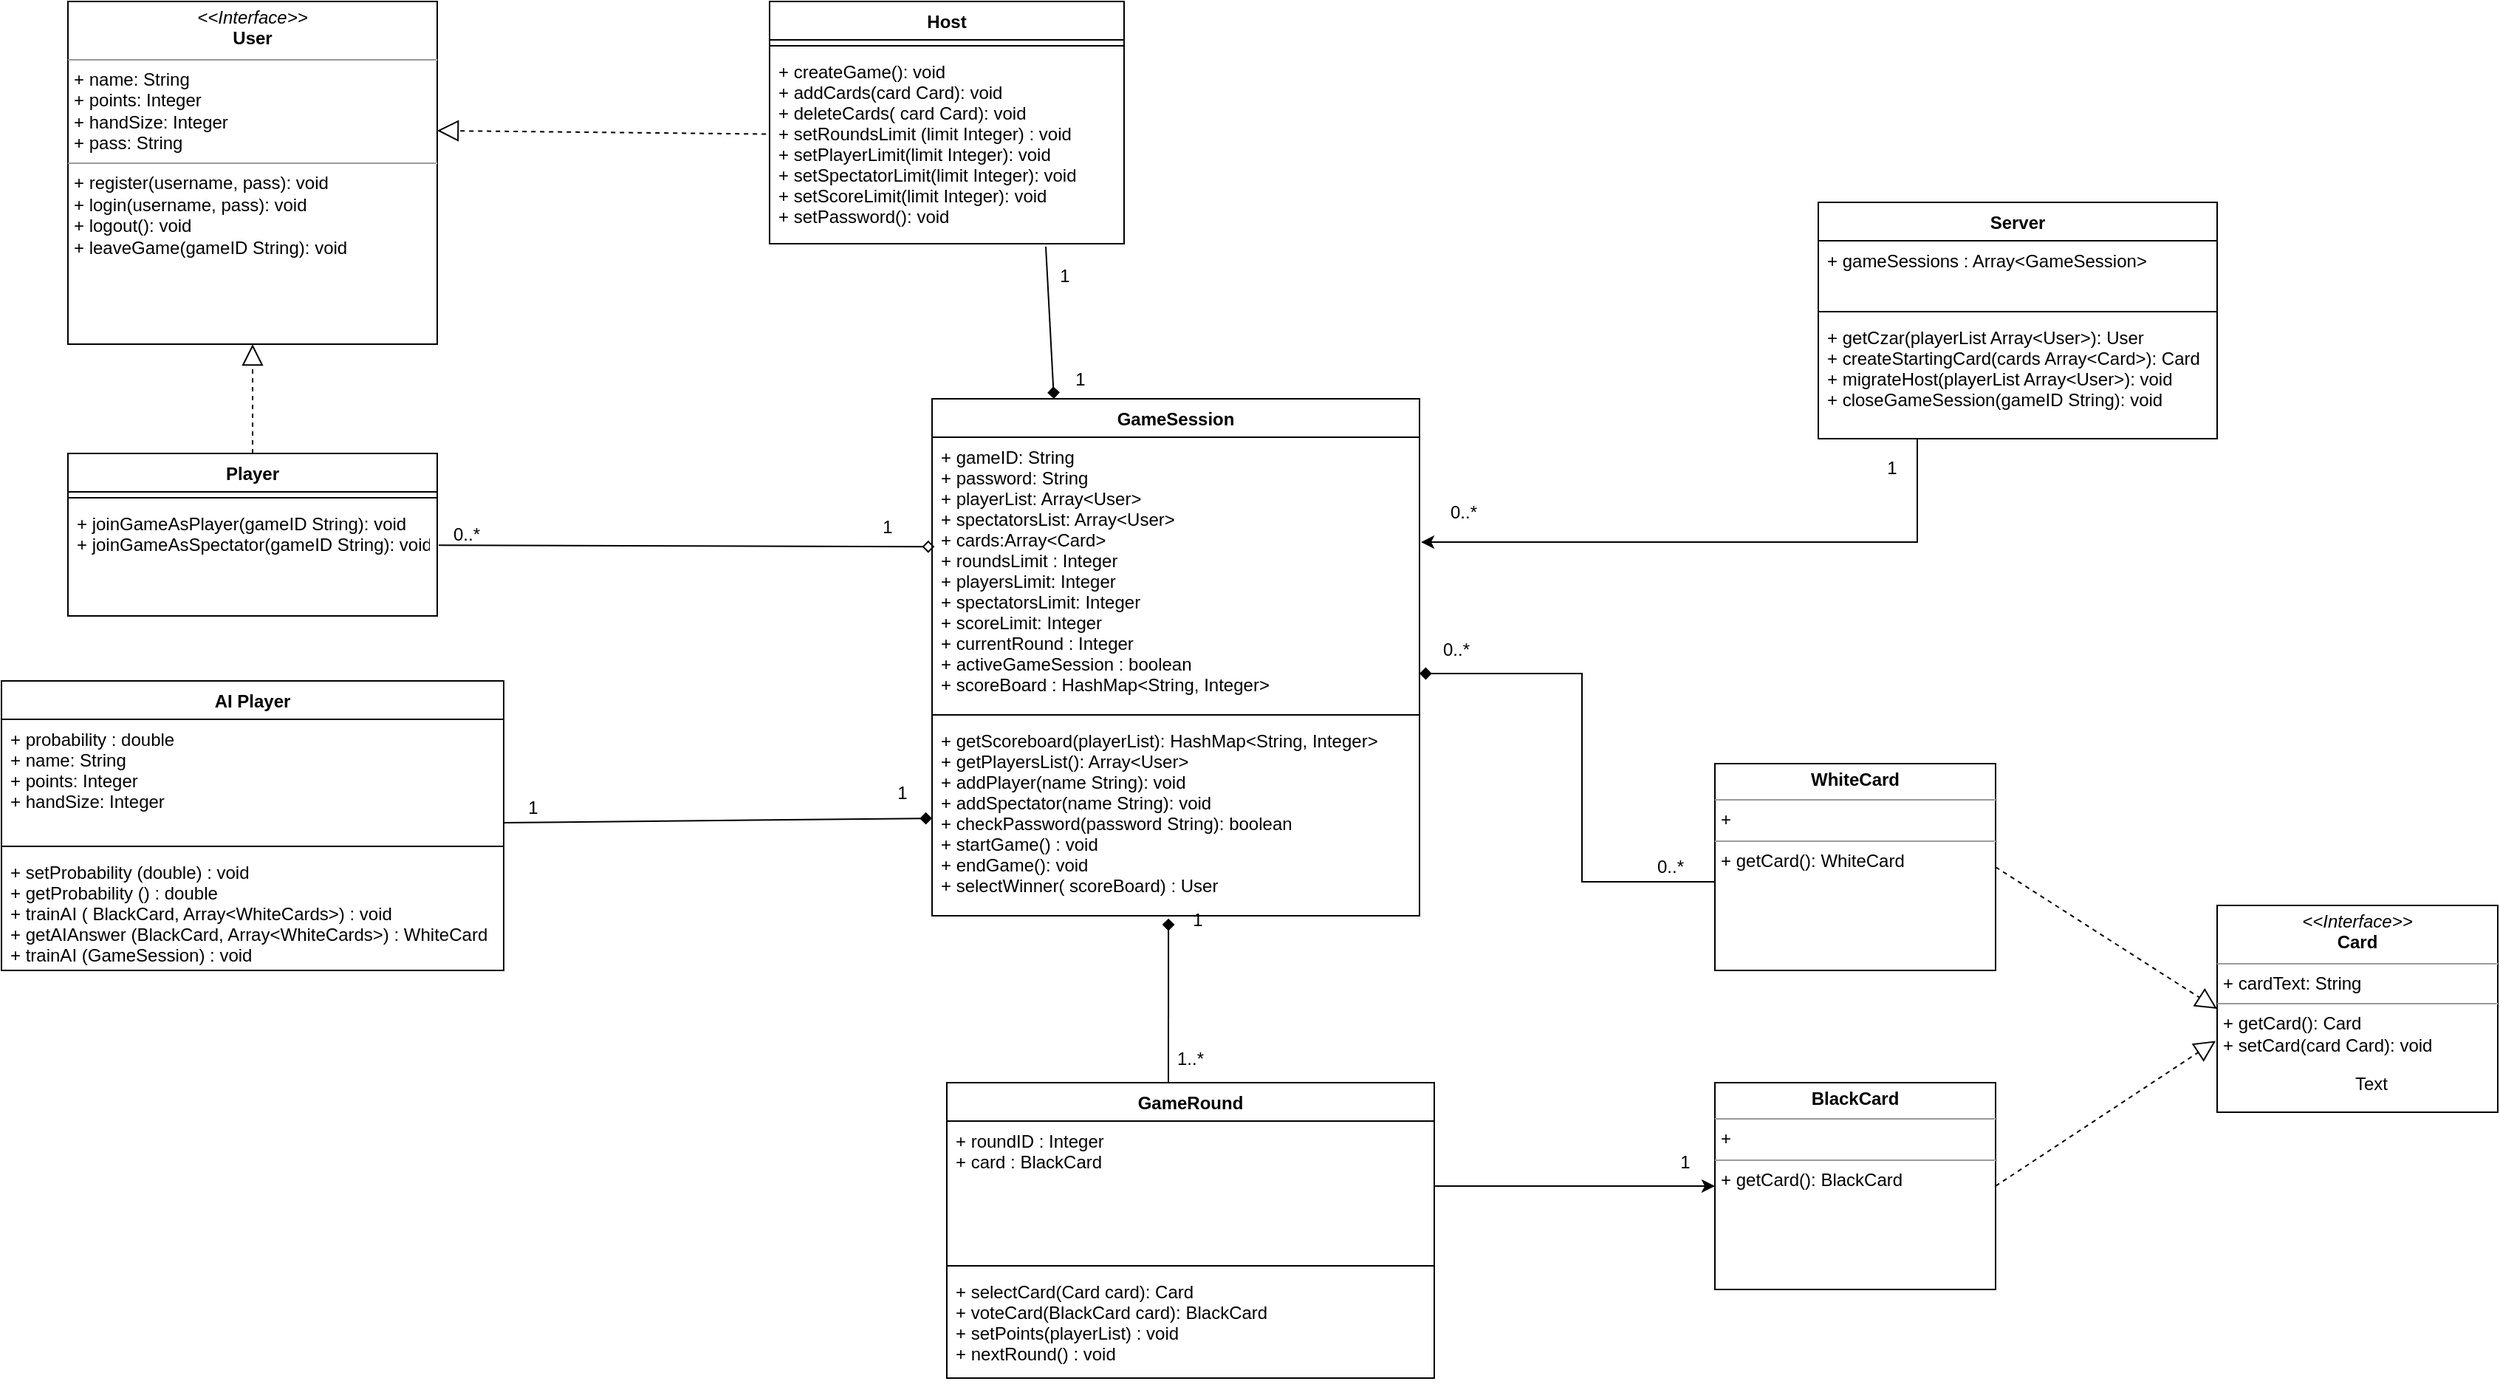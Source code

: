 <mxfile version="12.6.5" type="device"><diagram id="fPgnRwU7x2tticIbjuRx" name="Page-1"><mxGraphModel dx="2114" dy="592" grid="1" gridSize="10" guides="1" tooltips="1" connect="1" arrows="1" fold="1" page="1" pageScale="1" pageWidth="850" pageHeight="1100" math="0" shadow="0"><root><mxCell id="0"/><mxCell id="1" parent="0"/><mxCell id="z5ocKBn0Tqa6Wpl4L-uK-11" value="&lt;p style=&quot;margin: 0px ; margin-top: 4px ; text-align: center&quot;&gt;&lt;i&gt;&amp;lt;&amp;lt;Interface&amp;gt;&amp;gt;&lt;/i&gt;&lt;br&gt;&lt;b&gt;User&lt;/b&gt;&lt;/p&gt;&lt;hr size=&quot;1&quot;&gt;&lt;p style=&quot;margin: 0px ; margin-left: 4px&quot;&gt;+ name: String&lt;br style=&quot;padding: 0px ; margin: 0px&quot;&gt;+ points: Integer&lt;br&gt;&lt;/p&gt;&lt;p style=&quot;margin: 0px ; margin-left: 4px&quot;&gt;+ handSize: Integer&lt;/p&gt;&lt;p style=&quot;margin: 0px ; margin-left: 4px&quot;&gt;+ pass: String&lt;/p&gt;&lt;hr size=&quot;1&quot;&gt;&lt;p style=&quot;margin: 0px ; margin-left: 4px&quot;&gt;+ register(username, pass): void&amp;nbsp;&lt;/p&gt;&lt;p style=&quot;margin: 0px ; margin-left: 4px&quot;&gt;+ login(username, pass): void&amp;nbsp;&lt;/p&gt;&lt;p style=&quot;margin: 0px ; margin-left: 4px&quot;&gt;+ logout(): void&lt;/p&gt;&lt;p style=&quot;margin: 0px ; margin-left: 4px&quot;&gt;+ leaveGame(gameID String): void&lt;/p&gt;&lt;p style=&quot;margin: 0px ; margin-left: 4px&quot;&gt;&lt;br&gt;&lt;/p&gt;&lt;p style=&quot;margin: 0px ; margin-left: 4px&quot;&gt;&lt;br&gt;&lt;/p&gt;" style="verticalAlign=top;align=left;overflow=fill;fontSize=12;fontFamily=Helvetica;html=1;" parent="1" vertex="1"><mxGeometry x="-185" y="64" width="250" height="232" as="geometry"/></mxCell><mxCell id="z5ocKBn0Tqa6Wpl4L-uK-7" value="Host" style="swimlane;fontStyle=1;align=center;verticalAlign=top;childLayout=stackLayout;horizontal=1;startSize=26;horizontalStack=0;resizeParent=1;resizeParentMax=0;resizeLast=0;collapsible=1;marginBottom=0;" parent="1" vertex="1"><mxGeometry x="290" y="64" width="240" height="164" as="geometry"/></mxCell><mxCell id="z5ocKBn0Tqa6Wpl4L-uK-9" value="" style="line;strokeWidth=1;fillColor=none;align=left;verticalAlign=middle;spacingTop=-1;spacingLeft=3;spacingRight=3;rotatable=0;labelPosition=right;points=[];portConstraint=eastwest;" parent="z5ocKBn0Tqa6Wpl4L-uK-7" vertex="1"><mxGeometry y="26" width="240" height="8" as="geometry"/></mxCell><mxCell id="z5ocKBn0Tqa6Wpl4L-uK-10" value="+ createGame(): void&#10;+ addCards(card Card): void&#10;+ deleteCards( card Card): void&#10;+ setRoundsLimit (limit Integer) : void&#10;+ setPlayerLimit(limit Integer): void&#10;+ setSpectatorLimit(limit Integer): void&#10;+ setScoreLimit(limit Integer): void&#10;+ setPassword(): void" style="text;strokeColor=none;fillColor=none;align=left;verticalAlign=top;spacingLeft=4;spacingRight=4;overflow=hidden;rotatable=0;points=[[0,0.5],[1,0.5]];portConstraint=eastwest;" parent="z5ocKBn0Tqa6Wpl4L-uK-7" vertex="1"><mxGeometry y="34" width="240" height="130" as="geometry"/></mxCell><mxCell id="lYZtyfJk-Y1HIE_QvucB-6" style="edgeStyle=orthogonalEdgeStyle;rounded=0;orthogonalLoop=1;jettySize=auto;html=1;endArrow=diamond;endFill=1;exitX=0;exitY=0.5;exitDx=0;exitDy=0;" parent="1" source="lYZtyfJk-Y1HIE_QvucB-38" target="z5ocKBn0Tqa6Wpl4L-uK-16" edge="1"><mxGeometry relative="1" as="geometry"><mxPoint x="820" y="670" as="sourcePoint"/><mxPoint x="1010" y="470" as="targetPoint"/><Array as="points"><mxPoint x="930" y="660"/><mxPoint x="840" y="660"/><mxPoint x="840" y="519"/></Array></mxGeometry></mxCell><mxCell id="yV0vjmdb_qedlPyfU3v4-5" value="&lt;p style=&quot;margin: 0px ; margin-top: 4px ; text-align: center&quot;&gt;&lt;i&gt;&amp;lt;&amp;lt;Interface&amp;gt;&amp;gt;&lt;/i&gt;&lt;br&gt;&lt;b&gt;Card&lt;/b&gt;&lt;/p&gt;&lt;hr size=&quot;1&quot;&gt;&lt;p style=&quot;margin: 0px ; margin-left: 4px&quot;&gt;+ cardText: String&lt;br&gt;&lt;/p&gt;&lt;hr size=&quot;1&quot;&gt;&lt;p style=&quot;margin: 0px ; margin-left: 4px&quot;&gt;+ getCard(): Card&lt;br&gt;+ setCard(card Card): void&lt;/p&gt;" style="verticalAlign=top;align=left;overflow=fill;fontSize=12;fontFamily=Helvetica;html=1;" parent="1" vertex="1"><mxGeometry x="1270" y="676" width="190" height="140" as="geometry"/></mxCell><mxCell id="yV0vjmdb_qedlPyfU3v4-7" value="" style="endArrow=block;dashed=1;endFill=0;endSize=12;html=1;entryX=1;entryY=0.377;entryDx=0;entryDy=0;entryPerimeter=0;exitX=-0.01;exitY=0.429;exitDx=0;exitDy=0;exitPerimeter=0;" parent="1" source="z5ocKBn0Tqa6Wpl4L-uK-10" target="z5ocKBn0Tqa6Wpl4L-uK-11" edge="1"><mxGeometry width="160" relative="1" as="geometry"><mxPoint x="210" y="200" as="sourcePoint"/><mxPoint x="50" y="200" as="targetPoint"/></mxGeometry></mxCell><mxCell id="z5ocKBn0Tqa6Wpl4L-uK-23" value="Player" style="swimlane;fontStyle=1;align=center;verticalAlign=top;childLayout=stackLayout;horizontal=1;startSize=26;horizontalStack=0;resizeParent=1;resizeParentMax=0;resizeLast=0;collapsible=1;marginBottom=0;" parent="1" vertex="1"><mxGeometry x="-185" y="370" width="250" height="110" as="geometry"/></mxCell><mxCell id="z5ocKBn0Tqa6Wpl4L-uK-25" value="" style="line;strokeWidth=1;fillColor=none;align=left;verticalAlign=middle;spacingTop=-1;spacingLeft=3;spacingRight=3;rotatable=0;labelPosition=right;points=[];portConstraint=eastwest;" parent="z5ocKBn0Tqa6Wpl4L-uK-23" vertex="1"><mxGeometry y="26" width="250" height="8" as="geometry"/></mxCell><mxCell id="z5ocKBn0Tqa6Wpl4L-uK-26" value="+ joinGameAsPlayer(gameID String): void&#10;+ joinGameAsSpectator(gameID String): void" style="text;strokeColor=none;fillColor=none;align=left;verticalAlign=top;spacingLeft=4;spacingRight=4;overflow=hidden;rotatable=0;points=[[0,0.5],[1,0.5]];portConstraint=eastwest;" parent="z5ocKBn0Tqa6Wpl4L-uK-23" vertex="1"><mxGeometry y="34" width="250" height="76" as="geometry"/></mxCell><mxCell id="yV0vjmdb_qedlPyfU3v4-11" value="" style="endArrow=block;dashed=1;endFill=0;endSize=12;html=1;exitX=0.5;exitY=0;exitDx=0;exitDy=0;entryX=0.5;entryY=1;entryDx=0;entryDy=0;" parent="1" source="z5ocKBn0Tqa6Wpl4L-uK-23" target="z5ocKBn0Tqa6Wpl4L-uK-11" edge="1"><mxGeometry width="160" relative="1" as="geometry"><mxPoint x="250" y="290" as="sourcePoint"/><mxPoint x="410" y="290" as="targetPoint"/></mxGeometry></mxCell><mxCell id="lYZtyfJk-Y1HIE_QvucB-7" style="edgeStyle=orthogonalEdgeStyle;rounded=0;orthogonalLoop=1;jettySize=auto;html=1;entryX=1.003;entryY=0.386;entryDx=0;entryDy=0;entryPerimeter=0;" parent="1" source="z5ocKBn0Tqa6Wpl4L-uK-22" target="z5ocKBn0Tqa6Wpl4L-uK-16" edge="1"><mxGeometry relative="1" as="geometry"><Array as="points"><mxPoint x="1067" y="430"/></Array></mxGeometry></mxCell><mxCell id="z5ocKBn0Tqa6Wpl4L-uK-19" value="Server" style="swimlane;fontStyle=1;align=center;verticalAlign=top;childLayout=stackLayout;horizontal=1;startSize=26;horizontalStack=0;resizeParent=1;resizeParentMax=0;resizeLast=0;collapsible=1;marginBottom=0;" parent="1" vertex="1"><mxGeometry x="1000" y="200" width="270" height="160" as="geometry"/></mxCell><mxCell id="z5ocKBn0Tqa6Wpl4L-uK-20" value="+ gameSessions : Array&lt;GameSession&gt;" style="text;strokeColor=none;fillColor=none;align=left;verticalAlign=top;spacingLeft=4;spacingRight=4;overflow=hidden;rotatable=0;points=[[0,0.5],[1,0.5]];portConstraint=eastwest;" parent="z5ocKBn0Tqa6Wpl4L-uK-19" vertex="1"><mxGeometry y="26" width="270" height="44" as="geometry"/></mxCell><mxCell id="z5ocKBn0Tqa6Wpl4L-uK-21" value="" style="line;strokeWidth=1;fillColor=none;align=left;verticalAlign=middle;spacingTop=-1;spacingLeft=3;spacingRight=3;rotatable=0;labelPosition=right;points=[];portConstraint=eastwest;" parent="z5ocKBn0Tqa6Wpl4L-uK-19" vertex="1"><mxGeometry y="70" width="270" height="8" as="geometry"/></mxCell><mxCell id="z5ocKBn0Tqa6Wpl4L-uK-22" value="+ getCzar(playerList Array&lt;User&gt;): User&#10;+ createStartingCard(cards Array&lt;Card&gt;): Card&#10;+ migrateHost(playerList Array&lt;User&gt;): void&#10;+ closeGameSession(gameID String): void" style="text;strokeColor=none;fillColor=none;align=left;verticalAlign=top;spacingLeft=4;spacingRight=4;overflow=hidden;rotatable=0;points=[[0,0.5],[1,0.5]];portConstraint=eastwest;" parent="z5ocKBn0Tqa6Wpl4L-uK-19" vertex="1"><mxGeometry y="78" width="270" height="82" as="geometry"/></mxCell><mxCell id="z5ocKBn0Tqa6Wpl4L-uK-15" value="GameSession" style="swimlane;fontStyle=1;align=center;verticalAlign=top;childLayout=stackLayout;horizontal=1;startSize=26;horizontalStack=0;resizeParent=1;resizeParentMax=0;resizeLast=0;collapsible=1;marginBottom=0;" parent="1" vertex="1"><mxGeometry x="400" y="333" width="330" height="350" as="geometry"/></mxCell><mxCell id="z5ocKBn0Tqa6Wpl4L-uK-16" value="+ gameID: String&#10;+ password: String&#10;+ playerList: Array&lt;User&gt;&#10;+ spectatorsList: Array&lt;User&gt;&#10;+ cards:Array&lt;Card&gt;&#10;+ roundsLimit : Integer&#10;+ playersLimit: Integer&#10;+ spectatorsLimit: Integer&#10;+ scoreLimit: Integer&#10;+ currentRound : Integer&#10;+ activeGameSession : boolean&#10;+ scoreBoard : HashMap&lt;String, Integer&gt; " style="text;strokeColor=none;fillColor=none;align=left;verticalAlign=top;spacingLeft=4;spacingRight=4;overflow=hidden;rotatable=0;points=[[0,0.5],[1,0.5]];portConstraint=eastwest;" parent="z5ocKBn0Tqa6Wpl4L-uK-15" vertex="1"><mxGeometry y="26" width="330" height="184" as="geometry"/></mxCell><mxCell id="z5ocKBn0Tqa6Wpl4L-uK-17" value="" style="line;strokeWidth=1;fillColor=none;align=left;verticalAlign=middle;spacingTop=-1;spacingLeft=3;spacingRight=3;rotatable=0;labelPosition=right;points=[];portConstraint=eastwest;" parent="z5ocKBn0Tqa6Wpl4L-uK-15" vertex="1"><mxGeometry y="210" width="330" height="8" as="geometry"/></mxCell><mxCell id="z5ocKBn0Tqa6Wpl4L-uK-18" value="+ getScoreboard(playerList): HashMap&lt;String, Integer&gt; &#10;+ getPlayersList(): Array&lt;User&gt;&#10;+ addPlayer(name String): void&#10;+ addSpectator(name String): void &#10;+ checkPassword(password String): boolean&#10;+ startGame() : void&#10;+ endGame(): void&#10;+ selectWinner( scoreBoard) : User&#10;" style="text;strokeColor=none;fillColor=none;align=left;verticalAlign=top;spacingLeft=4;spacingRight=4;overflow=hidden;rotatable=0;points=[[0,0.5],[1,0.5]];portConstraint=eastwest;" parent="z5ocKBn0Tqa6Wpl4L-uK-15" vertex="1"><mxGeometry y="218" width="330" height="132" as="geometry"/></mxCell><mxCell id="lYZtyfJk-Y1HIE_QvucB-12" value="0..*" style="text;html=1;strokeColor=none;fillColor=none;align=center;verticalAlign=middle;whiteSpace=wrap;rounded=0;" parent="1" vertex="1"><mxGeometry x="730" y="493" width="50" height="20" as="geometry"/></mxCell><mxCell id="lYZtyfJk-Y1HIE_QvucB-13" value="0..*" style="text;html=1;strokeColor=none;fillColor=none;align=center;verticalAlign=middle;whiteSpace=wrap;rounded=0;" parent="1" vertex="1"><mxGeometry x="880" y="640" width="40" height="20" as="geometry"/></mxCell><mxCell id="lYZtyfJk-Y1HIE_QvucB-21" value="1" style="text;html=1;strokeColor=none;fillColor=none;align=center;verticalAlign=middle;whiteSpace=wrap;rounded=0;" parent="1" vertex="1"><mxGeometry x="1030" y="370" width="40" height="20" as="geometry"/></mxCell><mxCell id="lYZtyfJk-Y1HIE_QvucB-22" value="0..*" style="text;html=1;strokeColor=none;fillColor=none;align=center;verticalAlign=middle;whiteSpace=wrap;rounded=0;" parent="1" vertex="1"><mxGeometry x="740" y="400" width="40" height="20" as="geometry"/></mxCell><mxCell id="lYZtyfJk-Y1HIE_QvucB-25" value="0..*" style="text;html=1;strokeColor=none;fillColor=none;align=center;verticalAlign=middle;whiteSpace=wrap;rounded=0;" parent="1" vertex="1"><mxGeometry x="65" y="415" width="40" height="20" as="geometry"/></mxCell><mxCell id="lYZtyfJk-Y1HIE_QvucB-26" value="1" style="text;html=1;strokeColor=none;fillColor=none;align=center;verticalAlign=middle;whiteSpace=wrap;rounded=0;" parent="1" vertex="1"><mxGeometry x="470" y="240" width="40" height="20" as="geometry"/></mxCell><mxCell id="lYZtyfJk-Y1HIE_QvucB-27" value="1" style="text;html=1;strokeColor=none;fillColor=none;align=center;verticalAlign=middle;whiteSpace=wrap;rounded=0;" parent="1" vertex="1"><mxGeometry x="350" y="410" width="40" height="20" as="geometry"/></mxCell><mxCell id="lYZtyfJk-Y1HIE_QvucB-34" value="1" style="text;html=1;align=center;verticalAlign=middle;resizable=0;points=[];autosize=1;" parent="1" vertex="1"><mxGeometry x="490" y="310" width="20" height="20" as="geometry"/></mxCell><mxCell id="lYZtyfJk-Y1HIE_QvucB-35" value="&lt;p style=&quot;margin: 0px ; margin-top: 4px ; text-align: center&quot;&gt;&lt;b&gt;BlackCard&lt;/b&gt;&lt;/p&gt;&lt;hr size=&quot;1&quot;&gt;&lt;p style=&quot;margin: 0px ; margin-left: 4px&quot;&gt;+&amp;nbsp;&lt;br&gt;&lt;/p&gt;&lt;hr size=&quot;1&quot;&gt;&lt;p style=&quot;margin: 0px ; margin-left: 4px&quot;&gt;+ getCard(): BlackCard&lt;/p&gt;" style="verticalAlign=top;align=left;overflow=fill;fontSize=12;fontFamily=Helvetica;html=1;" parent="1" vertex="1"><mxGeometry x="930" y="796" width="190" height="140" as="geometry"/></mxCell><mxCell id="lYZtyfJk-Y1HIE_QvucB-38" value="&lt;p style=&quot;margin: 0px ; margin-top: 4px ; text-align: center&quot;&gt;&lt;b&gt;WhiteCard&lt;/b&gt;&lt;/p&gt;&lt;hr size=&quot;1&quot;&gt;&lt;p style=&quot;margin: 0px ; margin-left: 4px&quot;&gt;+&amp;nbsp;&lt;br&gt;&lt;/p&gt;&lt;hr size=&quot;1&quot;&gt;&lt;p style=&quot;margin: 0px ; margin-left: 4px&quot;&gt;+ getCard(): WhiteCard&lt;/p&gt;" style="verticalAlign=top;align=left;overflow=fill;fontSize=12;fontFamily=Helvetica;html=1;" parent="1" vertex="1"><mxGeometry x="930" y="580" width="190" height="140" as="geometry"/></mxCell><mxCell id="lYZtyfJk-Y1HIE_QvucB-39" value="" style="endArrow=block;dashed=1;endFill=0;endSize=12;html=1;exitX=1;exitY=0.5;exitDx=0;exitDy=0;entryX=0;entryY=0.5;entryDx=0;entryDy=0;" parent="1" source="lYZtyfJk-Y1HIE_QvucB-38" target="yV0vjmdb_qedlPyfU3v4-5" edge="1"><mxGeometry width="160" relative="1" as="geometry"><mxPoint x="1590" y="600" as="sourcePoint"/><mxPoint x="1541" y="500" as="targetPoint"/></mxGeometry></mxCell><mxCell id="lYZtyfJk-Y1HIE_QvucB-40" value="" style="endArrow=block;dashed=1;endFill=0;endSize=12;html=1;exitX=1;exitY=0.5;exitDx=0;exitDy=0;entryX=-0.005;entryY=0.655;entryDx=0;entryDy=0;entryPerimeter=0;" parent="1" source="lYZtyfJk-Y1HIE_QvucB-35" target="yV0vjmdb_qedlPyfU3v4-5" edge="1"><mxGeometry width="160" relative="1" as="geometry"><mxPoint x="1030" y="860" as="sourcePoint"/><mxPoint x="1266" y="770" as="targetPoint"/></mxGeometry></mxCell><mxCell id="lYZtyfJk-Y1HIE_QvucB-41" style="edgeStyle=orthogonalEdgeStyle;rounded=0;orthogonalLoop=1;jettySize=auto;html=1;exitX=1;exitY=0.5;exitDx=0;exitDy=0;entryX=0;entryY=0.5;entryDx=0;entryDy=0;" parent="1" source="AwielnoGIVnMweK4ayYi-2" target="lYZtyfJk-Y1HIE_QvucB-35" edge="1"><mxGeometry relative="1" as="geometry"><mxPoint x="1400" y="150" as="sourcePoint"/><mxPoint x="1135" y="260" as="targetPoint"/><Array as="points"><mxPoint x="740" y="866"/></Array></mxGeometry></mxCell><mxCell id="lYZtyfJk-Y1HIE_QvucB-42" value="1" style="text;html=1;strokeColor=none;fillColor=none;align=center;verticalAlign=middle;whiteSpace=wrap;rounded=0;" parent="1" vertex="1"><mxGeometry x="890" y="840" width="40" height="20" as="geometry"/></mxCell><mxCell id="lYZtyfJk-Y1HIE_QvucB-45" value="" style="endArrow=diamond;html=1;endFill=1;entryX=0.25;entryY=0;entryDx=0;entryDy=0;" parent="1" target="z5ocKBn0Tqa6Wpl4L-uK-15" edge="1"><mxGeometry width="50" height="50" relative="1" as="geometry"><mxPoint x="477" y="230" as="sourcePoint"/><mxPoint x="477" y="330" as="targetPoint"/></mxGeometry></mxCell><mxCell id="lYZtyfJk-Y1HIE_QvucB-46" value="" style="endArrow=diamond;html=1;endFill=0;exitX=1.004;exitY=0.37;exitDx=0;exitDy=0;entryX=0.005;entryY=0.403;entryDx=0;entryDy=0;entryPerimeter=0;exitPerimeter=0;" parent="1" source="z5ocKBn0Tqa6Wpl4L-uK-26" target="z5ocKBn0Tqa6Wpl4L-uK-16" edge="1"><mxGeometry width="50" height="50" relative="1" as="geometry"><mxPoint x="260" y="580" as="sourcePoint"/><mxPoint x="390" y="410" as="targetPoint"/></mxGeometry></mxCell><mxCell id="lLKt9yjPMAyiV9gO060G-1" value="AI Player" style="swimlane;fontStyle=1;align=center;verticalAlign=top;childLayout=stackLayout;horizontal=1;startSize=26;horizontalStack=0;resizeParent=1;resizeParentMax=0;resizeLast=0;collapsible=1;marginBottom=0;" parent="1" vertex="1"><mxGeometry x="-230" y="524" width="340" height="196" as="geometry"/></mxCell><mxCell id="lLKt9yjPMAyiV9gO060G-2" value="+ probability : double&#10;+ name: String&#10;+ points: Integer&#10;+ handSize: Integer" style="text;strokeColor=none;fillColor=none;align=left;verticalAlign=top;spacingLeft=4;spacingRight=4;overflow=hidden;rotatable=0;points=[[0,0.5],[1,0.5]];portConstraint=eastwest;" parent="lLKt9yjPMAyiV9gO060G-1" vertex="1"><mxGeometry y="26" width="340" height="82" as="geometry"/></mxCell><mxCell id="lLKt9yjPMAyiV9gO060G-3" value="" style="line;strokeWidth=1;fillColor=none;align=left;verticalAlign=middle;spacingTop=-1;spacingLeft=3;spacingRight=3;rotatable=0;labelPosition=right;points=[];portConstraint=eastwest;" parent="lLKt9yjPMAyiV9gO060G-1" vertex="1"><mxGeometry y="108" width="340" height="8" as="geometry"/></mxCell><mxCell id="lLKt9yjPMAyiV9gO060G-4" value="+ setProbability (double) : void&#10;+ getProbability () : double&#10;+ trainAI ( BlackCard, Array&lt;WhiteCards&gt;) : void&#10;+ getAIAnswer (BlackCard, Array&lt;WhiteCards&gt;) : WhiteCard&#10;+ trainAI (GameSession) : void" style="text;strokeColor=none;fillColor=none;align=left;verticalAlign=top;spacingLeft=4;spacingRight=4;overflow=hidden;rotatable=0;points=[[0,0.5],[1,0.5]];portConstraint=eastwest;" parent="lLKt9yjPMAyiV9gO060G-1" vertex="1"><mxGeometry y="116" width="340" height="80" as="geometry"/></mxCell><mxCell id="W6DZEae1gSfXIGgyIFIt-3" value="" style="endArrow=diamond;html=1;endFill=1;exitX=0;exitY=1;exitDx=0;exitDy=0;entryX=0;entryY=0.5;entryDx=0;entryDy=0;" parent="1" source="AwielnoGIVnMweK4ayYi-10" target="z5ocKBn0Tqa6Wpl4L-uK-18" edge="1"><mxGeometry width="50" height="50" relative="1" as="geometry"><mxPoint x="310" y="630" as="sourcePoint"/><mxPoint x="622.05" y="510.752" as="targetPoint"/></mxGeometry></mxCell><mxCell id="W6DZEae1gSfXIGgyIFIt-4" value="1" style="text;html=1;strokeColor=none;fillColor=none;align=center;verticalAlign=middle;whiteSpace=wrap;rounded=0;" parent="1" vertex="1"><mxGeometry x="360" y="590" width="40" height="20" as="geometry"/></mxCell><mxCell id="W6DZEae1gSfXIGgyIFIt-5" value="1" style="text;html=1;strokeColor=none;fillColor=none;align=center;verticalAlign=middle;whiteSpace=wrap;rounded=0;" parent="1" vertex="1"><mxGeometry x="560" y="676" width="40" height="20" as="geometry"/></mxCell><mxCell id="AwielnoGIVnMweK4ayYi-1" value="GameRound" style="swimlane;fontStyle=1;align=center;verticalAlign=top;childLayout=stackLayout;horizontal=1;startSize=26;horizontalStack=0;resizeParent=1;resizeParentMax=0;resizeLast=0;collapsible=1;marginBottom=0;" parent="1" vertex="1"><mxGeometry x="410" y="796" width="330" height="200" as="geometry"/></mxCell><mxCell id="AwielnoGIVnMweK4ayYi-2" value="+ roundID : Integer&#10;+ card : BlackCard" style="text;strokeColor=none;fillColor=none;align=left;verticalAlign=top;spacingLeft=4;spacingRight=4;overflow=hidden;rotatable=0;points=[[0,0.5],[1,0.5]];portConstraint=eastwest;" parent="AwielnoGIVnMweK4ayYi-1" vertex="1"><mxGeometry y="26" width="330" height="94" as="geometry"/></mxCell><mxCell id="AwielnoGIVnMweK4ayYi-3" value="" style="line;strokeWidth=1;fillColor=none;align=left;verticalAlign=middle;spacingTop=-1;spacingLeft=3;spacingRight=3;rotatable=0;labelPosition=right;points=[];portConstraint=eastwest;" parent="AwielnoGIVnMweK4ayYi-1" vertex="1"><mxGeometry y="120" width="330" height="8" as="geometry"/></mxCell><mxCell id="AwielnoGIVnMweK4ayYi-4" value="+ selectCard(Card card): Card&#10;+ voteCard(BlackCard card): BlackCard &#10;+ setPoints(playerList) : void &#10;+ nextRound() : void&#10;" style="text;strokeColor=none;fillColor=none;align=left;verticalAlign=top;spacingLeft=4;spacingRight=4;overflow=hidden;rotatable=0;points=[[0,0.5],[1,0.5]];portConstraint=eastwest;" parent="AwielnoGIVnMweK4ayYi-1" vertex="1"><mxGeometry y="128" width="330" height="72" as="geometry"/></mxCell><mxCell id="AwielnoGIVnMweK4ayYi-8" value="" style="endArrow=diamond;html=1;endFill=1;entryX=0.485;entryY=1.014;entryDx=0;entryDy=0;entryPerimeter=0;" parent="1" target="z5ocKBn0Tqa6Wpl4L-uK-18" edge="1"><mxGeometry width="50" height="50" relative="1" as="geometry"><mxPoint x="560" y="796" as="sourcePoint"/><mxPoint x="560" y="680" as="targetPoint"/></mxGeometry></mxCell><mxCell id="AwielnoGIVnMweK4ayYi-10" value="1" style="text;html=1;strokeColor=none;fillColor=none;align=center;verticalAlign=middle;whiteSpace=wrap;rounded=0;" parent="1" vertex="1"><mxGeometry x="110" y="600" width="40" height="20" as="geometry"/></mxCell><mxCell id="AwielnoGIVnMweK4ayYi-11" value="1..*" style="text;html=1;strokeColor=none;fillColor=none;align=center;verticalAlign=middle;whiteSpace=wrap;rounded=0;" parent="1" vertex="1"><mxGeometry x="555" y="770" width="40" height="20" as="geometry"/></mxCell><mxCell id="DZSCYdv_v-2SUUwjcprb-3" value="Text" style="text;html=1;align=center;verticalAlign=middle;resizable=0;points=[];autosize=1;" parent="1" vertex="1"><mxGeometry x="1354" y="787" width="40" height="20" as="geometry"/></mxCell></root></mxGraphModel></diagram></mxfile>